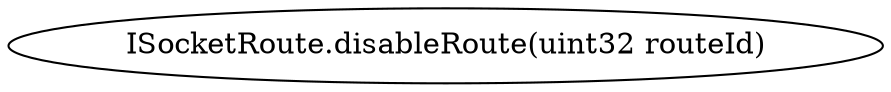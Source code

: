 digraph "" {
	graph [bb="0,0,355.69,36"];
	node [label="\N"];
	"ISocketRoute.disableRoute(uint32 routeId)"	 [height=0.5,
		pos="177.85,18",
		width=4.9402];
}
